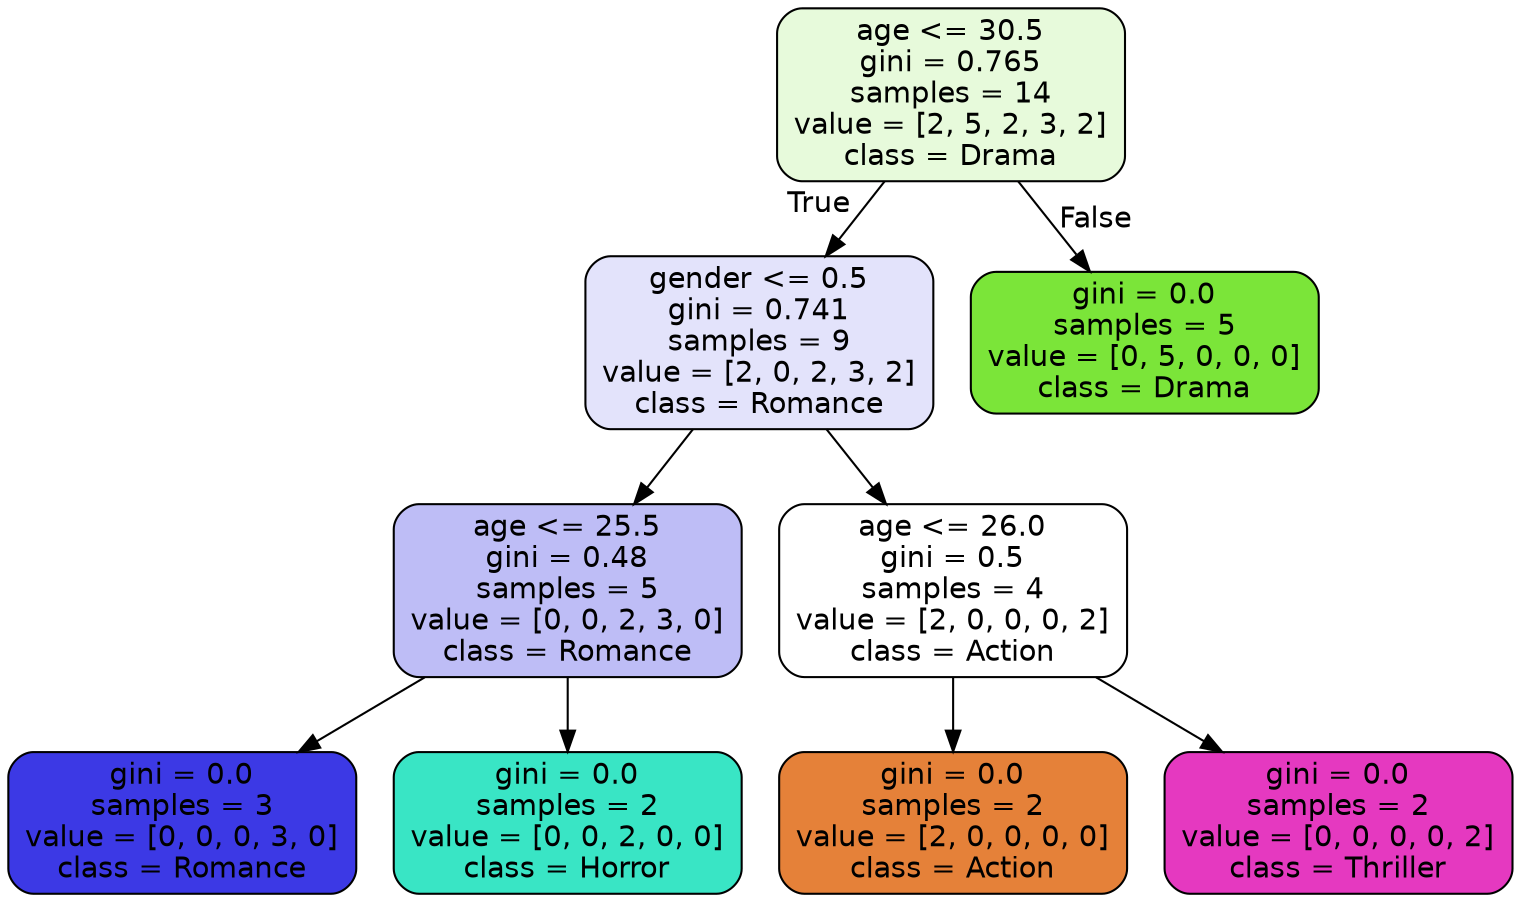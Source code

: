 digraph Tree {
node [shape=box, style="filled, rounded", color="black", fontname=helvetica] ;
edge [fontname=helvetica] ;
0 [label="age <= 30.5\ngini = 0.765\nsamples = 14\nvalue = [2, 5, 2, 3, 2]\nclass = Drama", fillcolor="#e7fadb"] ;
1 [label="gender <= 0.5\ngini = 0.741\nsamples = 9\nvalue = [2, 0, 2, 3, 2]\nclass = Romance", fillcolor="#e3e3fb"] ;
0 -> 1 [labeldistance=2.5, labelangle=45, headlabel="True"] ;
2 [label="age <= 25.5\ngini = 0.48\nsamples = 5\nvalue = [0, 0, 2, 3, 0]\nclass = Romance", fillcolor="#bebdf6"] ;
1 -> 2 ;
3 [label="gini = 0.0\nsamples = 3\nvalue = [0, 0, 0, 3, 0]\nclass = Romance", fillcolor="#3c39e5"] ;
2 -> 3 ;
4 [label="gini = 0.0\nsamples = 2\nvalue = [0, 0, 2, 0, 0]\nclass = Horror", fillcolor="#39e5c5"] ;
2 -> 4 ;
5 [label="age <= 26.0\ngini = 0.5\nsamples = 4\nvalue = [2, 0, 0, 0, 2]\nclass = Action", fillcolor="#ffffff"] ;
1 -> 5 ;
6 [label="gini = 0.0\nsamples = 2\nvalue = [2, 0, 0, 0, 0]\nclass = Action", fillcolor="#e58139"] ;
5 -> 6 ;
7 [label="gini = 0.0\nsamples = 2\nvalue = [0, 0, 0, 0, 2]\nclass = Thriller", fillcolor="#e539c0"] ;
5 -> 7 ;
8 [label="gini = 0.0\nsamples = 5\nvalue = [0, 5, 0, 0, 0]\nclass = Drama", fillcolor="#7be539"] ;
0 -> 8 [labeldistance=2.5, labelangle=-45, headlabel="False"] ;
}